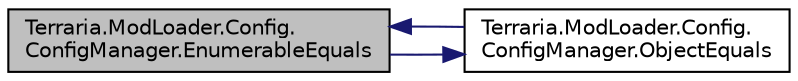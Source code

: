 digraph "Terraria.ModLoader.Config.ConfigManager.EnumerableEquals"
{
 // LATEX_PDF_SIZE
  edge [fontname="Helvetica",fontsize="10",labelfontname="Helvetica",labelfontsize="10"];
  node [fontname="Helvetica",fontsize="10",shape=record];
  rankdir="LR";
  Node1 [label="Terraria.ModLoader.Config.\lConfigManager.EnumerableEquals",height=0.2,width=0.4,color="black", fillcolor="grey75", style="filled", fontcolor="black",tooltip=" "];
  Node1 -> Node2 [color="midnightblue",fontsize="10",style="solid",fontname="Helvetica"];
  Node2 [label="Terraria.ModLoader.Config.\lConfigManager.ObjectEquals",height=0.2,width=0.4,color="black", fillcolor="white", style="filled",URL="$class_terraria_1_1_mod_loader_1_1_config_1_1_config_manager.html#a99dbb5217d2aee243219084220d1739a",tooltip=" "];
  Node2 -> Node1 [color="midnightblue",fontsize="10",style="solid",fontname="Helvetica"];
}
